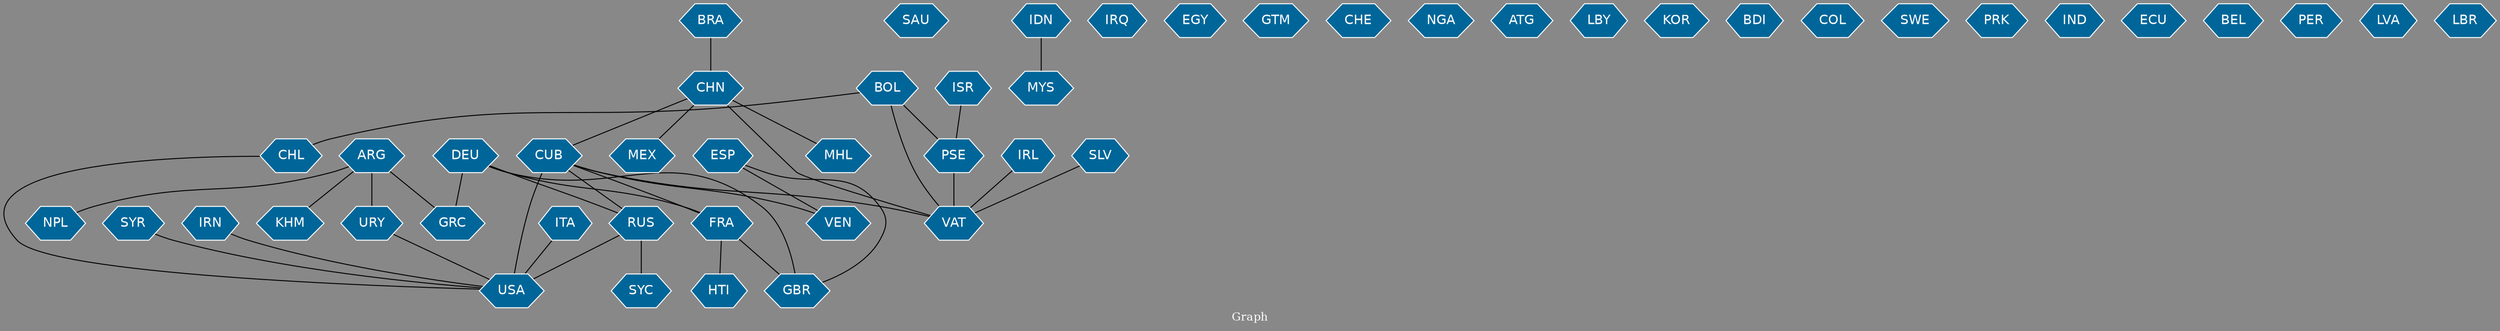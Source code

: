 // Countries together in item graph
graph {
	graph [bgcolor="#888888" fontcolor=white fontsize=12 label="Graph" outputorder=edgesfirst overlap=prism]
	node [color=white fillcolor="#006699" fontcolor=white fontname=Helvetica shape=hexagon style=filled]
	edge [arrowhead=open color=black fontcolor=white fontname=Courier fontsize=12]
		SYR [label=SYR]
		USA [label=USA]
		NPL [label=NPL]
		IRN [label=IRN]
		FRA [label=FRA]
		MEX [label=MEX]
		BRA [label=BRA]
		SAU [label=SAU]
		IDN [label=IDN]
		MYS [label=MYS]
		VEN [label=VEN]
		IRQ [label=IRQ]
		GBR [label=GBR]
		EGY [label=EGY]
		ESP [label=ESP]
		CUB [label=CUB]
		CHL [label=CHL]
		ITA [label=ITA]
		BOL [label=BOL]
		VAT [label=VAT]
		GTM [label=GTM]
		IRL [label=IRL]
		ARG [label=ARG]
		CHN [label=CHN]
		PSE [label=PSE]
		URY [label=URY]
		CHE [label=CHE]
		NGA [label=NGA]
		ATG [label=ATG]
		LBY [label=LBY]
		RUS [label=RUS]
		KOR [label=KOR]
		BDI [label=BDI]
		COL [label=COL]
		SWE [label=SWE]
		SYC [label=SYC]
		SLV [label=SLV]
		PRK [label=PRK]
		DEU [label=DEU]
		MHL [label=MHL]
		ISR [label=ISR]
		GRC [label=GRC]
		IND [label=IND]
		ECU [label=ECU]
		KHM [label=KHM]
		BEL [label=BEL]
		HTI [label=HTI]
		PER [label=PER]
		LVA [label=LVA]
		LBR [label=LBR]
			CUB -- RUS [weight=1]
			SYR -- USA [weight=1]
			IDN -- MYS [weight=2]
			CHN -- VAT [weight=1]
			DEU -- RUS [weight=1]
			ARG -- NPL [weight=2]
			CUB -- FRA [weight=3]
			FRA -- GBR [weight=1]
			CHL -- USA [weight=1]
			DEU -- FRA [weight=1]
			URY -- USA [weight=2]
			SLV -- VAT [weight=1]
			ISR -- PSE [weight=1]
			ESP -- VEN [weight=1]
			IRL -- VAT [weight=2]
			DEU -- GBR [weight=1]
			FRA -- HTI [weight=1]
			CHN -- MEX [weight=1]
			PSE -- VAT [weight=4]
			RUS -- USA [weight=2]
			CUB -- VAT [weight=3]
			ITA -- USA [weight=1]
			ARG -- GRC [weight=1]
			IRN -- USA [weight=3]
			CUB -- USA [weight=11]
			BOL -- PSE [weight=1]
			CHN -- MHL [weight=1]
			DEU -- GRC [weight=1]
			ESP -- GBR [weight=1]
			BOL -- CHL [weight=3]
			BRA -- CHN [weight=1]
			ARG -- URY [weight=1]
			BOL -- VAT [weight=3]
			RUS -- SYC [weight=3]
			ARG -- KHM [weight=1]
			CHN -- CUB [weight=1]
			CUB -- VEN [weight=1]
}
